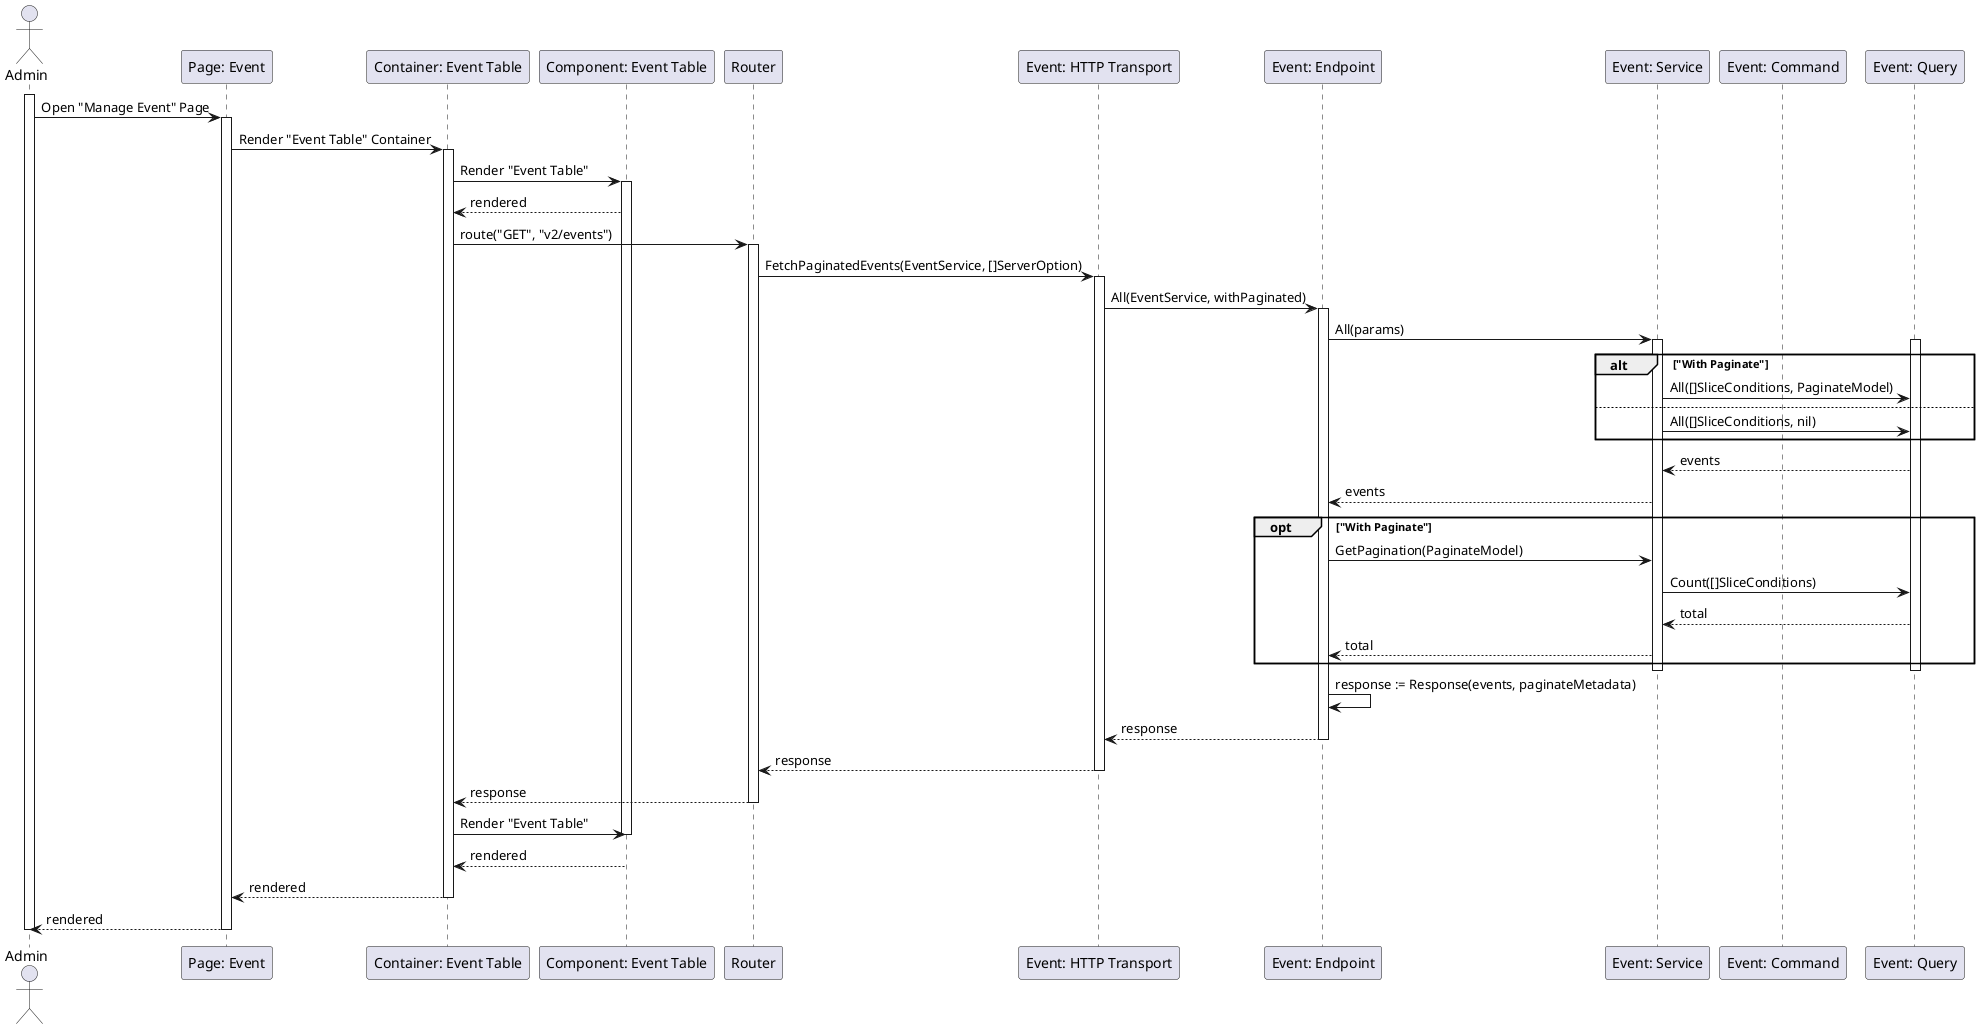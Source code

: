 @startuml GetEvent_Admin

actor Admin
participant "Page: Event" as EventPage
participant "Container: Event Table" as EventTableContainer
participant "Component: Event Table" as EventTable
participant "Router" as Router
participant "Event: HTTP Transport" as EventHTTPTransport
participant "Event: Endpoint" as EventEndpoint
participant "Event: Service" as EventService
participant "Event: Command" as EventCommand
participant "Event: Query" as EventQuery

activate Admin

Admin->EventPage: Open "Manage Event" Page
activate EventPage
EventPage->EventTableContainer: Render "Event Table" Container
activate EventTableContainer
EventTableContainer->EventTable: Render "Event Table"
activate EventTable
EventTable-->EventTableContainer: rendered
EventTableContainer->Router: route("GET", "v2/events")
activate Router
Router->EventHTTPTransport: FetchPaginatedEvents(EventService, []ServerOption)
activate EventHTTPTransport
EventHTTPTransport->EventEndpoint: All(EventService, withPaginated)
activate EventEndpoint
EventEndpoint->EventService: All(params)

activate EventService
activate EventQuery
alt "With Paginate"
    EventService->EventQuery: All([]SliceConditions, PaginateModel)
else
    EventService->EventQuery: All([]SliceConditions, nil)
end
EventQuery-->EventService: events
EventService-->EventEndpoint: events

opt "With Paginate"
    EventEndpoint->EventService: GetPagination(PaginateModel)
    EventService->EventQuery: Count([]SliceConditions)
    EventQuery-->EventService: total
    EventService-->EventEndpoint: total
end
deactivate EventQuery
deactivate EventService

EventEndpoint->EventEndpoint: response := Response(events, paginateMetadata)
EventEndpoint-->EventHTTPTransport: response
deactivate EventEndpoint
EventHTTPTransport-->Router: response
deactivate EventHTTPTransport
Router-->EventTableContainer: response
deactivate Router
EventTableContainer->EventTable: Render "Event Table"
deactivate EventTable
EventTable-->EventTableContainer: rendered
EventTableContainer-->EventPage: rendered
deactivate EventTableContainer
EventPage-->Admin: rendered
deactivate EventPage

deactivate Admin

@enduml